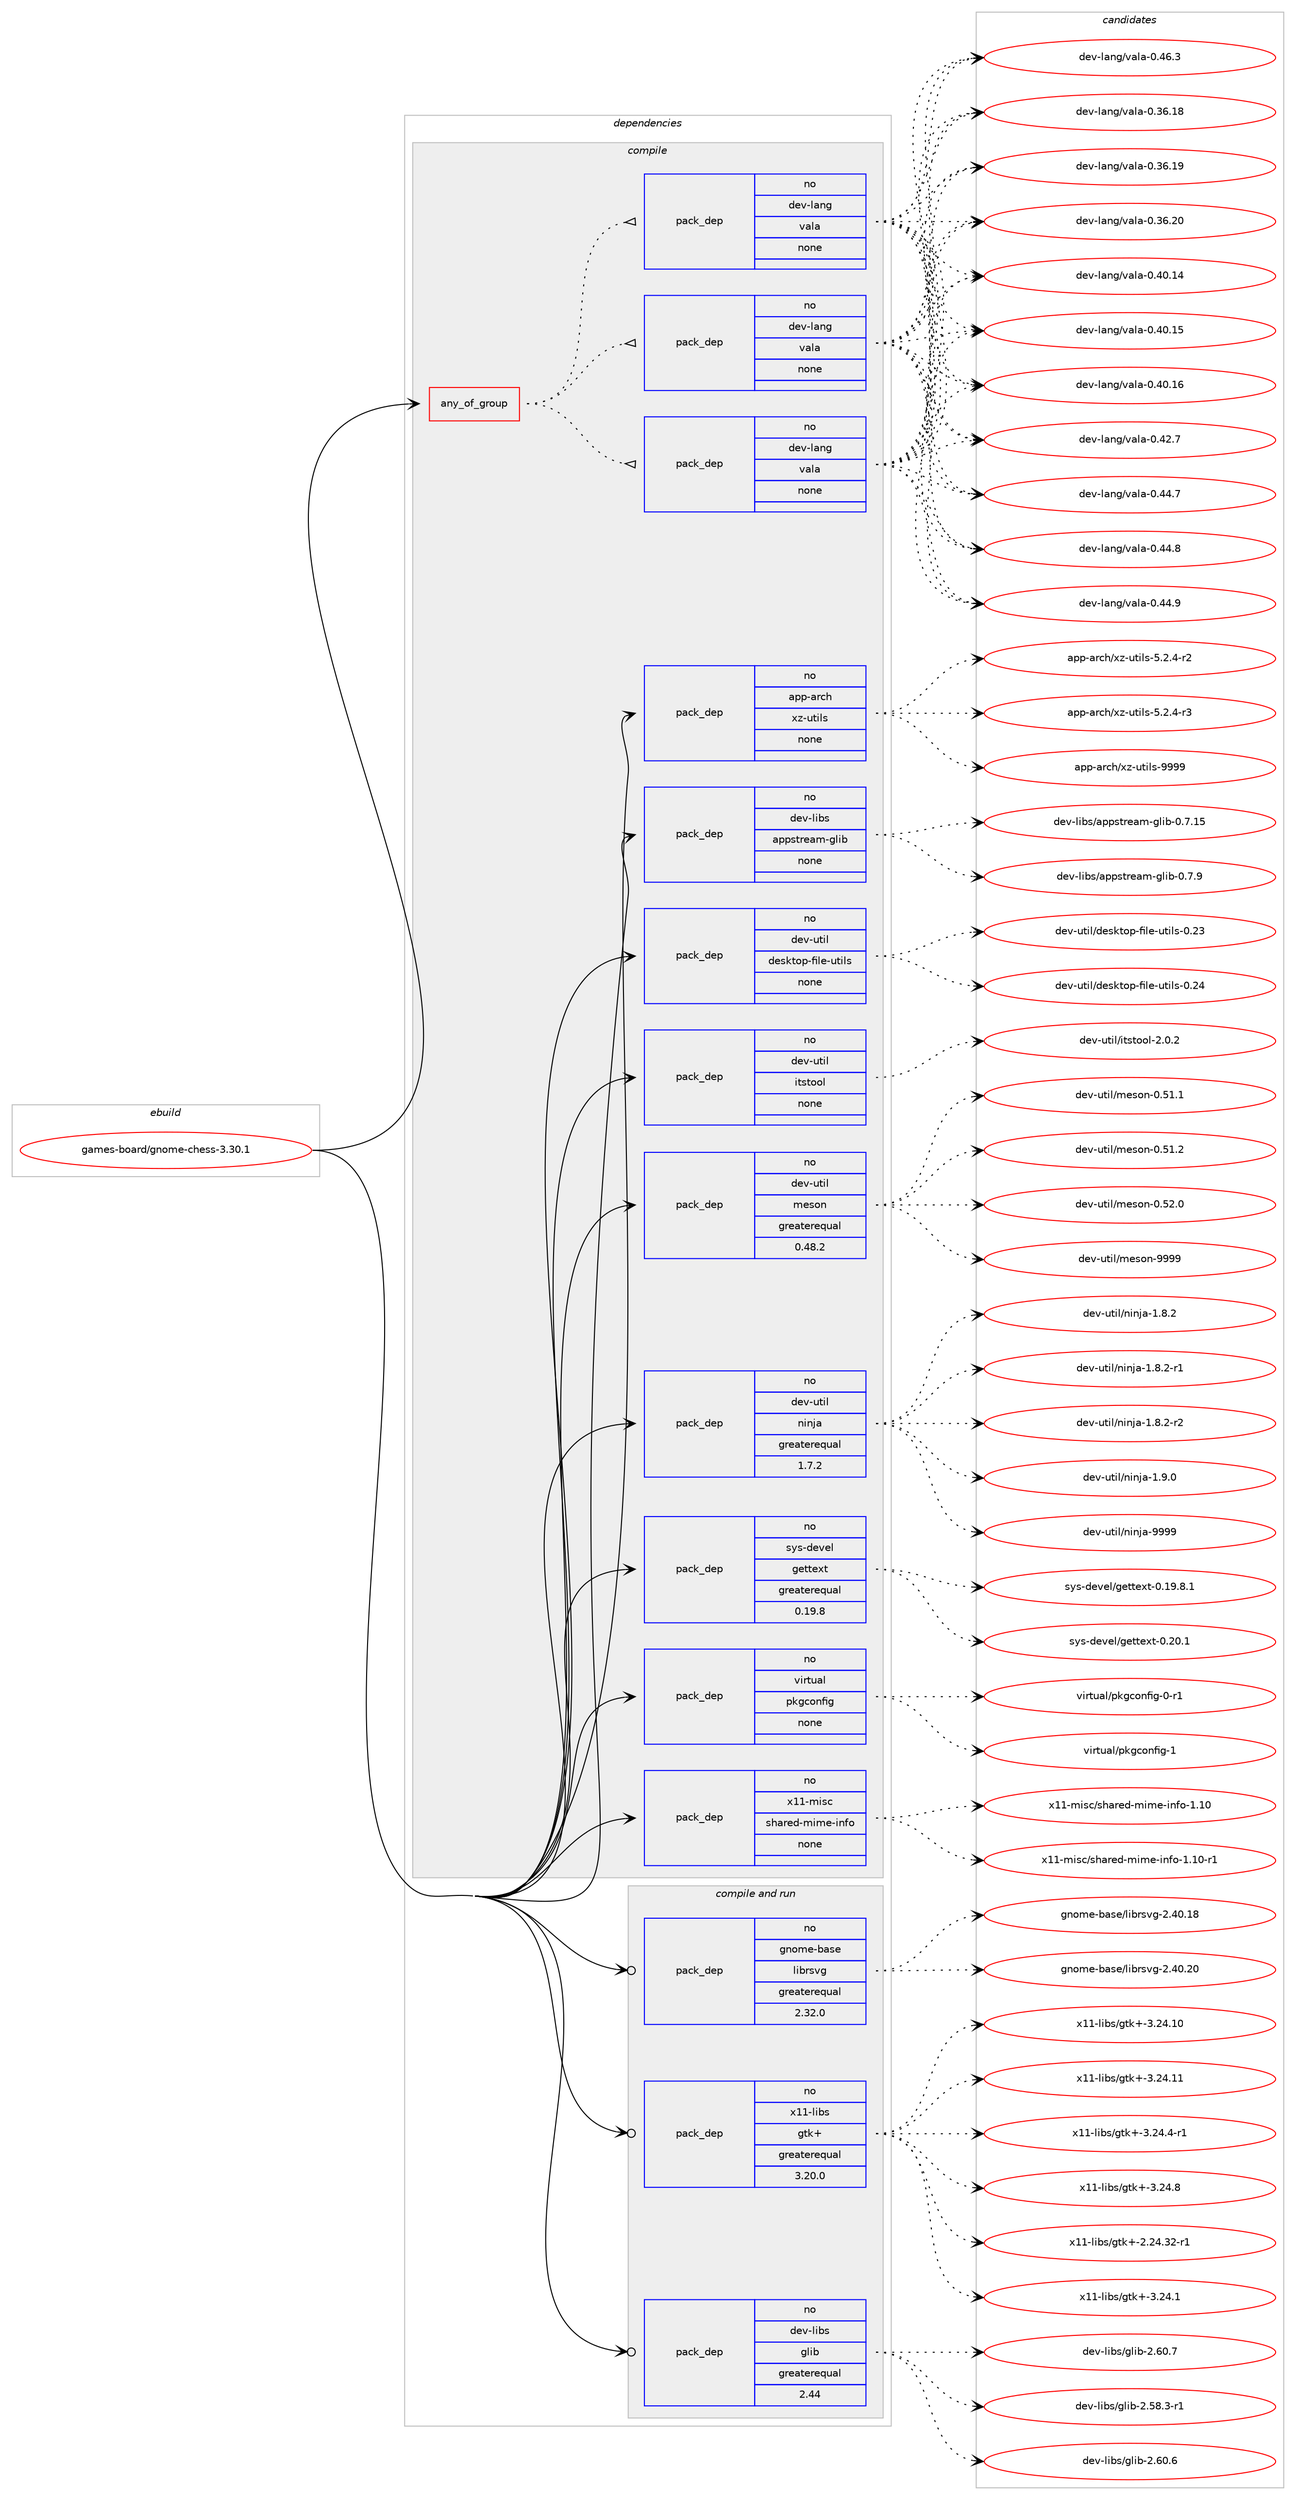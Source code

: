 digraph prolog {

# *************
# Graph options
# *************

newrank=true;
concentrate=true;
compound=true;
graph [rankdir=LR,fontname=Helvetica,fontsize=10,ranksep=1.5];#, ranksep=2.5, nodesep=0.2];
edge  [arrowhead=vee];
node  [fontname=Helvetica,fontsize=10];

# **********
# The ebuild
# **********

subgraph cluster_leftcol {
color=gray;
rank=same;
label=<<i>ebuild</i>>;
id [label="games-board/gnome-chess-3.30.1", color=red, width=4, href="../games-board/gnome-chess-3.30.1.svg"];
}

# ****************
# The dependencies
# ****************

subgraph cluster_midcol {
color=gray;
label=<<i>dependencies</i>>;
subgraph cluster_compile {
fillcolor="#eeeeee";
style=filled;
label=<<i>compile</i>>;
subgraph any11912 {
dependency737385 [label=<<TABLE BORDER="0" CELLBORDER="1" CELLSPACING="0" CELLPADDING="4"><TR><TD CELLPADDING="10">any_of_group</TD></TR></TABLE>>, shape=none, color=red];subgraph pack540866 {
dependency737386 [label=<<TABLE BORDER="0" CELLBORDER="1" CELLSPACING="0" CELLPADDING="4" WIDTH="220"><TR><TD ROWSPAN="6" CELLPADDING="30">pack_dep</TD></TR><TR><TD WIDTH="110">no</TD></TR><TR><TD>dev-lang</TD></TR><TR><TD>vala</TD></TR><TR><TD>none</TD></TR><TR><TD></TD></TR></TABLE>>, shape=none, color=blue];
}
dependency737385:e -> dependency737386:w [weight=20,style="dotted",arrowhead="oinv"];
subgraph pack540867 {
dependency737387 [label=<<TABLE BORDER="0" CELLBORDER="1" CELLSPACING="0" CELLPADDING="4" WIDTH="220"><TR><TD ROWSPAN="6" CELLPADDING="30">pack_dep</TD></TR><TR><TD WIDTH="110">no</TD></TR><TR><TD>dev-lang</TD></TR><TR><TD>vala</TD></TR><TR><TD>none</TD></TR><TR><TD></TD></TR></TABLE>>, shape=none, color=blue];
}
dependency737385:e -> dependency737387:w [weight=20,style="dotted",arrowhead="oinv"];
subgraph pack540868 {
dependency737388 [label=<<TABLE BORDER="0" CELLBORDER="1" CELLSPACING="0" CELLPADDING="4" WIDTH="220"><TR><TD ROWSPAN="6" CELLPADDING="30">pack_dep</TD></TR><TR><TD WIDTH="110">no</TD></TR><TR><TD>dev-lang</TD></TR><TR><TD>vala</TD></TR><TR><TD>none</TD></TR><TR><TD></TD></TR></TABLE>>, shape=none, color=blue];
}
dependency737385:e -> dependency737388:w [weight=20,style="dotted",arrowhead="oinv"];
}
id:e -> dependency737385:w [weight=20,style="solid",arrowhead="vee"];
subgraph pack540869 {
dependency737389 [label=<<TABLE BORDER="0" CELLBORDER="1" CELLSPACING="0" CELLPADDING="4" WIDTH="220"><TR><TD ROWSPAN="6" CELLPADDING="30">pack_dep</TD></TR><TR><TD WIDTH="110">no</TD></TR><TR><TD>app-arch</TD></TR><TR><TD>xz-utils</TD></TR><TR><TD>none</TD></TR><TR><TD></TD></TR></TABLE>>, shape=none, color=blue];
}
id:e -> dependency737389:w [weight=20,style="solid",arrowhead="vee"];
subgraph pack540870 {
dependency737390 [label=<<TABLE BORDER="0" CELLBORDER="1" CELLSPACING="0" CELLPADDING="4" WIDTH="220"><TR><TD ROWSPAN="6" CELLPADDING="30">pack_dep</TD></TR><TR><TD WIDTH="110">no</TD></TR><TR><TD>dev-libs</TD></TR><TR><TD>appstream-glib</TD></TR><TR><TD>none</TD></TR><TR><TD></TD></TR></TABLE>>, shape=none, color=blue];
}
id:e -> dependency737390:w [weight=20,style="solid",arrowhead="vee"];
subgraph pack540871 {
dependency737391 [label=<<TABLE BORDER="0" CELLBORDER="1" CELLSPACING="0" CELLPADDING="4" WIDTH="220"><TR><TD ROWSPAN="6" CELLPADDING="30">pack_dep</TD></TR><TR><TD WIDTH="110">no</TD></TR><TR><TD>dev-util</TD></TR><TR><TD>desktop-file-utils</TD></TR><TR><TD>none</TD></TR><TR><TD></TD></TR></TABLE>>, shape=none, color=blue];
}
id:e -> dependency737391:w [weight=20,style="solid",arrowhead="vee"];
subgraph pack540872 {
dependency737392 [label=<<TABLE BORDER="0" CELLBORDER="1" CELLSPACING="0" CELLPADDING="4" WIDTH="220"><TR><TD ROWSPAN="6" CELLPADDING="30">pack_dep</TD></TR><TR><TD WIDTH="110">no</TD></TR><TR><TD>dev-util</TD></TR><TR><TD>itstool</TD></TR><TR><TD>none</TD></TR><TR><TD></TD></TR></TABLE>>, shape=none, color=blue];
}
id:e -> dependency737392:w [weight=20,style="solid",arrowhead="vee"];
subgraph pack540873 {
dependency737393 [label=<<TABLE BORDER="0" CELLBORDER="1" CELLSPACING="0" CELLPADDING="4" WIDTH="220"><TR><TD ROWSPAN="6" CELLPADDING="30">pack_dep</TD></TR><TR><TD WIDTH="110">no</TD></TR><TR><TD>dev-util</TD></TR><TR><TD>meson</TD></TR><TR><TD>greaterequal</TD></TR><TR><TD>0.48.2</TD></TR></TABLE>>, shape=none, color=blue];
}
id:e -> dependency737393:w [weight=20,style="solid",arrowhead="vee"];
subgraph pack540874 {
dependency737394 [label=<<TABLE BORDER="0" CELLBORDER="1" CELLSPACING="0" CELLPADDING="4" WIDTH="220"><TR><TD ROWSPAN="6" CELLPADDING="30">pack_dep</TD></TR><TR><TD WIDTH="110">no</TD></TR><TR><TD>dev-util</TD></TR><TR><TD>ninja</TD></TR><TR><TD>greaterequal</TD></TR><TR><TD>1.7.2</TD></TR></TABLE>>, shape=none, color=blue];
}
id:e -> dependency737394:w [weight=20,style="solid",arrowhead="vee"];
subgraph pack540875 {
dependency737395 [label=<<TABLE BORDER="0" CELLBORDER="1" CELLSPACING="0" CELLPADDING="4" WIDTH="220"><TR><TD ROWSPAN="6" CELLPADDING="30">pack_dep</TD></TR><TR><TD WIDTH="110">no</TD></TR><TR><TD>sys-devel</TD></TR><TR><TD>gettext</TD></TR><TR><TD>greaterequal</TD></TR><TR><TD>0.19.8</TD></TR></TABLE>>, shape=none, color=blue];
}
id:e -> dependency737395:w [weight=20,style="solid",arrowhead="vee"];
subgraph pack540876 {
dependency737396 [label=<<TABLE BORDER="0" CELLBORDER="1" CELLSPACING="0" CELLPADDING="4" WIDTH="220"><TR><TD ROWSPAN="6" CELLPADDING="30">pack_dep</TD></TR><TR><TD WIDTH="110">no</TD></TR><TR><TD>virtual</TD></TR><TR><TD>pkgconfig</TD></TR><TR><TD>none</TD></TR><TR><TD></TD></TR></TABLE>>, shape=none, color=blue];
}
id:e -> dependency737396:w [weight=20,style="solid",arrowhead="vee"];
subgraph pack540877 {
dependency737397 [label=<<TABLE BORDER="0" CELLBORDER="1" CELLSPACING="0" CELLPADDING="4" WIDTH="220"><TR><TD ROWSPAN="6" CELLPADDING="30">pack_dep</TD></TR><TR><TD WIDTH="110">no</TD></TR><TR><TD>x11-misc</TD></TR><TR><TD>shared-mime-info</TD></TR><TR><TD>none</TD></TR><TR><TD></TD></TR></TABLE>>, shape=none, color=blue];
}
id:e -> dependency737397:w [weight=20,style="solid",arrowhead="vee"];
}
subgraph cluster_compileandrun {
fillcolor="#eeeeee";
style=filled;
label=<<i>compile and run</i>>;
subgraph pack540878 {
dependency737398 [label=<<TABLE BORDER="0" CELLBORDER="1" CELLSPACING="0" CELLPADDING="4" WIDTH="220"><TR><TD ROWSPAN="6" CELLPADDING="30">pack_dep</TD></TR><TR><TD WIDTH="110">no</TD></TR><TR><TD>dev-libs</TD></TR><TR><TD>glib</TD></TR><TR><TD>greaterequal</TD></TR><TR><TD>2.44</TD></TR></TABLE>>, shape=none, color=blue];
}
id:e -> dependency737398:w [weight=20,style="solid",arrowhead="odotvee"];
subgraph pack540879 {
dependency737399 [label=<<TABLE BORDER="0" CELLBORDER="1" CELLSPACING="0" CELLPADDING="4" WIDTH="220"><TR><TD ROWSPAN="6" CELLPADDING="30">pack_dep</TD></TR><TR><TD WIDTH="110">no</TD></TR><TR><TD>gnome-base</TD></TR><TR><TD>librsvg</TD></TR><TR><TD>greaterequal</TD></TR><TR><TD>2.32.0</TD></TR></TABLE>>, shape=none, color=blue];
}
id:e -> dependency737399:w [weight=20,style="solid",arrowhead="odotvee"];
subgraph pack540880 {
dependency737400 [label=<<TABLE BORDER="0" CELLBORDER="1" CELLSPACING="0" CELLPADDING="4" WIDTH="220"><TR><TD ROWSPAN="6" CELLPADDING="30">pack_dep</TD></TR><TR><TD WIDTH="110">no</TD></TR><TR><TD>x11-libs</TD></TR><TR><TD>gtk+</TD></TR><TR><TD>greaterequal</TD></TR><TR><TD>3.20.0</TD></TR></TABLE>>, shape=none, color=blue];
}
id:e -> dependency737400:w [weight=20,style="solid",arrowhead="odotvee"];
}
subgraph cluster_run {
fillcolor="#eeeeee";
style=filled;
label=<<i>run</i>>;
}
}

# **************
# The candidates
# **************

subgraph cluster_choices {
rank=same;
color=gray;
label=<<i>candidates</i>>;

subgraph choice540866 {
color=black;
nodesep=1;
choice10010111845108971101034711897108974548465154464956 [label="dev-lang/vala-0.36.18", color=red, width=4,href="../dev-lang/vala-0.36.18.svg"];
choice10010111845108971101034711897108974548465154464957 [label="dev-lang/vala-0.36.19", color=red, width=4,href="../dev-lang/vala-0.36.19.svg"];
choice10010111845108971101034711897108974548465154465048 [label="dev-lang/vala-0.36.20", color=red, width=4,href="../dev-lang/vala-0.36.20.svg"];
choice10010111845108971101034711897108974548465248464952 [label="dev-lang/vala-0.40.14", color=red, width=4,href="../dev-lang/vala-0.40.14.svg"];
choice10010111845108971101034711897108974548465248464953 [label="dev-lang/vala-0.40.15", color=red, width=4,href="../dev-lang/vala-0.40.15.svg"];
choice10010111845108971101034711897108974548465248464954 [label="dev-lang/vala-0.40.16", color=red, width=4,href="../dev-lang/vala-0.40.16.svg"];
choice100101118451089711010347118971089745484652504655 [label="dev-lang/vala-0.42.7", color=red, width=4,href="../dev-lang/vala-0.42.7.svg"];
choice100101118451089711010347118971089745484652524655 [label="dev-lang/vala-0.44.7", color=red, width=4,href="../dev-lang/vala-0.44.7.svg"];
choice100101118451089711010347118971089745484652524656 [label="dev-lang/vala-0.44.8", color=red, width=4,href="../dev-lang/vala-0.44.8.svg"];
choice100101118451089711010347118971089745484652524657 [label="dev-lang/vala-0.44.9", color=red, width=4,href="../dev-lang/vala-0.44.9.svg"];
choice100101118451089711010347118971089745484652544651 [label="dev-lang/vala-0.46.3", color=red, width=4,href="../dev-lang/vala-0.46.3.svg"];
dependency737386:e -> choice10010111845108971101034711897108974548465154464956:w [style=dotted,weight="100"];
dependency737386:e -> choice10010111845108971101034711897108974548465154464957:w [style=dotted,weight="100"];
dependency737386:e -> choice10010111845108971101034711897108974548465154465048:w [style=dotted,weight="100"];
dependency737386:e -> choice10010111845108971101034711897108974548465248464952:w [style=dotted,weight="100"];
dependency737386:e -> choice10010111845108971101034711897108974548465248464953:w [style=dotted,weight="100"];
dependency737386:e -> choice10010111845108971101034711897108974548465248464954:w [style=dotted,weight="100"];
dependency737386:e -> choice100101118451089711010347118971089745484652504655:w [style=dotted,weight="100"];
dependency737386:e -> choice100101118451089711010347118971089745484652524655:w [style=dotted,weight="100"];
dependency737386:e -> choice100101118451089711010347118971089745484652524656:w [style=dotted,weight="100"];
dependency737386:e -> choice100101118451089711010347118971089745484652524657:w [style=dotted,weight="100"];
dependency737386:e -> choice100101118451089711010347118971089745484652544651:w [style=dotted,weight="100"];
}
subgraph choice540867 {
color=black;
nodesep=1;
choice10010111845108971101034711897108974548465154464956 [label="dev-lang/vala-0.36.18", color=red, width=4,href="../dev-lang/vala-0.36.18.svg"];
choice10010111845108971101034711897108974548465154464957 [label="dev-lang/vala-0.36.19", color=red, width=4,href="../dev-lang/vala-0.36.19.svg"];
choice10010111845108971101034711897108974548465154465048 [label="dev-lang/vala-0.36.20", color=red, width=4,href="../dev-lang/vala-0.36.20.svg"];
choice10010111845108971101034711897108974548465248464952 [label="dev-lang/vala-0.40.14", color=red, width=4,href="../dev-lang/vala-0.40.14.svg"];
choice10010111845108971101034711897108974548465248464953 [label="dev-lang/vala-0.40.15", color=red, width=4,href="../dev-lang/vala-0.40.15.svg"];
choice10010111845108971101034711897108974548465248464954 [label="dev-lang/vala-0.40.16", color=red, width=4,href="../dev-lang/vala-0.40.16.svg"];
choice100101118451089711010347118971089745484652504655 [label="dev-lang/vala-0.42.7", color=red, width=4,href="../dev-lang/vala-0.42.7.svg"];
choice100101118451089711010347118971089745484652524655 [label="dev-lang/vala-0.44.7", color=red, width=4,href="../dev-lang/vala-0.44.7.svg"];
choice100101118451089711010347118971089745484652524656 [label="dev-lang/vala-0.44.8", color=red, width=4,href="../dev-lang/vala-0.44.8.svg"];
choice100101118451089711010347118971089745484652524657 [label="dev-lang/vala-0.44.9", color=red, width=4,href="../dev-lang/vala-0.44.9.svg"];
choice100101118451089711010347118971089745484652544651 [label="dev-lang/vala-0.46.3", color=red, width=4,href="../dev-lang/vala-0.46.3.svg"];
dependency737387:e -> choice10010111845108971101034711897108974548465154464956:w [style=dotted,weight="100"];
dependency737387:e -> choice10010111845108971101034711897108974548465154464957:w [style=dotted,weight="100"];
dependency737387:e -> choice10010111845108971101034711897108974548465154465048:w [style=dotted,weight="100"];
dependency737387:e -> choice10010111845108971101034711897108974548465248464952:w [style=dotted,weight="100"];
dependency737387:e -> choice10010111845108971101034711897108974548465248464953:w [style=dotted,weight="100"];
dependency737387:e -> choice10010111845108971101034711897108974548465248464954:w [style=dotted,weight="100"];
dependency737387:e -> choice100101118451089711010347118971089745484652504655:w [style=dotted,weight="100"];
dependency737387:e -> choice100101118451089711010347118971089745484652524655:w [style=dotted,weight="100"];
dependency737387:e -> choice100101118451089711010347118971089745484652524656:w [style=dotted,weight="100"];
dependency737387:e -> choice100101118451089711010347118971089745484652524657:w [style=dotted,weight="100"];
dependency737387:e -> choice100101118451089711010347118971089745484652544651:w [style=dotted,weight="100"];
}
subgraph choice540868 {
color=black;
nodesep=1;
choice10010111845108971101034711897108974548465154464956 [label="dev-lang/vala-0.36.18", color=red, width=4,href="../dev-lang/vala-0.36.18.svg"];
choice10010111845108971101034711897108974548465154464957 [label="dev-lang/vala-0.36.19", color=red, width=4,href="../dev-lang/vala-0.36.19.svg"];
choice10010111845108971101034711897108974548465154465048 [label="dev-lang/vala-0.36.20", color=red, width=4,href="../dev-lang/vala-0.36.20.svg"];
choice10010111845108971101034711897108974548465248464952 [label="dev-lang/vala-0.40.14", color=red, width=4,href="../dev-lang/vala-0.40.14.svg"];
choice10010111845108971101034711897108974548465248464953 [label="dev-lang/vala-0.40.15", color=red, width=4,href="../dev-lang/vala-0.40.15.svg"];
choice10010111845108971101034711897108974548465248464954 [label="dev-lang/vala-0.40.16", color=red, width=4,href="../dev-lang/vala-0.40.16.svg"];
choice100101118451089711010347118971089745484652504655 [label="dev-lang/vala-0.42.7", color=red, width=4,href="../dev-lang/vala-0.42.7.svg"];
choice100101118451089711010347118971089745484652524655 [label="dev-lang/vala-0.44.7", color=red, width=4,href="../dev-lang/vala-0.44.7.svg"];
choice100101118451089711010347118971089745484652524656 [label="dev-lang/vala-0.44.8", color=red, width=4,href="../dev-lang/vala-0.44.8.svg"];
choice100101118451089711010347118971089745484652524657 [label="dev-lang/vala-0.44.9", color=red, width=4,href="../dev-lang/vala-0.44.9.svg"];
choice100101118451089711010347118971089745484652544651 [label="dev-lang/vala-0.46.3", color=red, width=4,href="../dev-lang/vala-0.46.3.svg"];
dependency737388:e -> choice10010111845108971101034711897108974548465154464956:w [style=dotted,weight="100"];
dependency737388:e -> choice10010111845108971101034711897108974548465154464957:w [style=dotted,weight="100"];
dependency737388:e -> choice10010111845108971101034711897108974548465154465048:w [style=dotted,weight="100"];
dependency737388:e -> choice10010111845108971101034711897108974548465248464952:w [style=dotted,weight="100"];
dependency737388:e -> choice10010111845108971101034711897108974548465248464953:w [style=dotted,weight="100"];
dependency737388:e -> choice10010111845108971101034711897108974548465248464954:w [style=dotted,weight="100"];
dependency737388:e -> choice100101118451089711010347118971089745484652504655:w [style=dotted,weight="100"];
dependency737388:e -> choice100101118451089711010347118971089745484652524655:w [style=dotted,weight="100"];
dependency737388:e -> choice100101118451089711010347118971089745484652524656:w [style=dotted,weight="100"];
dependency737388:e -> choice100101118451089711010347118971089745484652524657:w [style=dotted,weight="100"];
dependency737388:e -> choice100101118451089711010347118971089745484652544651:w [style=dotted,weight="100"];
}
subgraph choice540869 {
color=black;
nodesep=1;
choice9711211245971149910447120122451171161051081154553465046524511450 [label="app-arch/xz-utils-5.2.4-r2", color=red, width=4,href="../app-arch/xz-utils-5.2.4-r2.svg"];
choice9711211245971149910447120122451171161051081154553465046524511451 [label="app-arch/xz-utils-5.2.4-r3", color=red, width=4,href="../app-arch/xz-utils-5.2.4-r3.svg"];
choice9711211245971149910447120122451171161051081154557575757 [label="app-arch/xz-utils-9999", color=red, width=4,href="../app-arch/xz-utils-9999.svg"];
dependency737389:e -> choice9711211245971149910447120122451171161051081154553465046524511450:w [style=dotted,weight="100"];
dependency737389:e -> choice9711211245971149910447120122451171161051081154553465046524511451:w [style=dotted,weight="100"];
dependency737389:e -> choice9711211245971149910447120122451171161051081154557575757:w [style=dotted,weight="100"];
}
subgraph choice540870 {
color=black;
nodesep=1;
choice1001011184510810598115479711211211511611410197109451031081059845484655464953 [label="dev-libs/appstream-glib-0.7.15", color=red, width=4,href="../dev-libs/appstream-glib-0.7.15.svg"];
choice10010111845108105981154797112112115116114101971094510310810598454846554657 [label="dev-libs/appstream-glib-0.7.9", color=red, width=4,href="../dev-libs/appstream-glib-0.7.9.svg"];
dependency737390:e -> choice1001011184510810598115479711211211511611410197109451031081059845484655464953:w [style=dotted,weight="100"];
dependency737390:e -> choice10010111845108105981154797112112115116114101971094510310810598454846554657:w [style=dotted,weight="100"];
}
subgraph choice540871 {
color=black;
nodesep=1;
choice100101118451171161051084710010111510711611111245102105108101451171161051081154548465051 [label="dev-util/desktop-file-utils-0.23", color=red, width=4,href="../dev-util/desktop-file-utils-0.23.svg"];
choice100101118451171161051084710010111510711611111245102105108101451171161051081154548465052 [label="dev-util/desktop-file-utils-0.24", color=red, width=4,href="../dev-util/desktop-file-utils-0.24.svg"];
dependency737391:e -> choice100101118451171161051084710010111510711611111245102105108101451171161051081154548465051:w [style=dotted,weight="100"];
dependency737391:e -> choice100101118451171161051084710010111510711611111245102105108101451171161051081154548465052:w [style=dotted,weight="100"];
}
subgraph choice540872 {
color=black;
nodesep=1;
choice1001011184511711610510847105116115116111111108455046484650 [label="dev-util/itstool-2.0.2", color=red, width=4,href="../dev-util/itstool-2.0.2.svg"];
dependency737392:e -> choice1001011184511711610510847105116115116111111108455046484650:w [style=dotted,weight="100"];
}
subgraph choice540873 {
color=black;
nodesep=1;
choice100101118451171161051084710910111511111045484653494649 [label="dev-util/meson-0.51.1", color=red, width=4,href="../dev-util/meson-0.51.1.svg"];
choice100101118451171161051084710910111511111045484653494650 [label="dev-util/meson-0.51.2", color=red, width=4,href="../dev-util/meson-0.51.2.svg"];
choice100101118451171161051084710910111511111045484653504648 [label="dev-util/meson-0.52.0", color=red, width=4,href="../dev-util/meson-0.52.0.svg"];
choice10010111845117116105108471091011151111104557575757 [label="dev-util/meson-9999", color=red, width=4,href="../dev-util/meson-9999.svg"];
dependency737393:e -> choice100101118451171161051084710910111511111045484653494649:w [style=dotted,weight="100"];
dependency737393:e -> choice100101118451171161051084710910111511111045484653494650:w [style=dotted,weight="100"];
dependency737393:e -> choice100101118451171161051084710910111511111045484653504648:w [style=dotted,weight="100"];
dependency737393:e -> choice10010111845117116105108471091011151111104557575757:w [style=dotted,weight="100"];
}
subgraph choice540874 {
color=black;
nodesep=1;
choice100101118451171161051084711010511010697454946564650 [label="dev-util/ninja-1.8.2", color=red, width=4,href="../dev-util/ninja-1.8.2.svg"];
choice1001011184511711610510847110105110106974549465646504511449 [label="dev-util/ninja-1.8.2-r1", color=red, width=4,href="../dev-util/ninja-1.8.2-r1.svg"];
choice1001011184511711610510847110105110106974549465646504511450 [label="dev-util/ninja-1.8.2-r2", color=red, width=4,href="../dev-util/ninja-1.8.2-r2.svg"];
choice100101118451171161051084711010511010697454946574648 [label="dev-util/ninja-1.9.0", color=red, width=4,href="../dev-util/ninja-1.9.0.svg"];
choice1001011184511711610510847110105110106974557575757 [label="dev-util/ninja-9999", color=red, width=4,href="../dev-util/ninja-9999.svg"];
dependency737394:e -> choice100101118451171161051084711010511010697454946564650:w [style=dotted,weight="100"];
dependency737394:e -> choice1001011184511711610510847110105110106974549465646504511449:w [style=dotted,weight="100"];
dependency737394:e -> choice1001011184511711610510847110105110106974549465646504511450:w [style=dotted,weight="100"];
dependency737394:e -> choice100101118451171161051084711010511010697454946574648:w [style=dotted,weight="100"];
dependency737394:e -> choice1001011184511711610510847110105110106974557575757:w [style=dotted,weight="100"];
}
subgraph choice540875 {
color=black;
nodesep=1;
choice1151211154510010111810110847103101116116101120116454846495746564649 [label="sys-devel/gettext-0.19.8.1", color=red, width=4,href="../sys-devel/gettext-0.19.8.1.svg"];
choice115121115451001011181011084710310111611610112011645484650484649 [label="sys-devel/gettext-0.20.1", color=red, width=4,href="../sys-devel/gettext-0.20.1.svg"];
dependency737395:e -> choice1151211154510010111810110847103101116116101120116454846495746564649:w [style=dotted,weight="100"];
dependency737395:e -> choice115121115451001011181011084710310111611610112011645484650484649:w [style=dotted,weight="100"];
}
subgraph choice540876 {
color=black;
nodesep=1;
choice11810511411611797108471121071039911111010210510345484511449 [label="virtual/pkgconfig-0-r1", color=red, width=4,href="../virtual/pkgconfig-0-r1.svg"];
choice1181051141161179710847112107103991111101021051034549 [label="virtual/pkgconfig-1", color=red, width=4,href="../virtual/pkgconfig-1.svg"];
dependency737396:e -> choice11810511411611797108471121071039911111010210510345484511449:w [style=dotted,weight="100"];
dependency737396:e -> choice1181051141161179710847112107103991111101021051034549:w [style=dotted,weight="100"];
}
subgraph choice540877 {
color=black;
nodesep=1;
choice12049494510910511599471151049711410110045109105109101451051101021114549464948 [label="x11-misc/shared-mime-info-1.10", color=red, width=4,href="../x11-misc/shared-mime-info-1.10.svg"];
choice120494945109105115994711510497114101100451091051091014510511010211145494649484511449 [label="x11-misc/shared-mime-info-1.10-r1", color=red, width=4,href="../x11-misc/shared-mime-info-1.10-r1.svg"];
dependency737397:e -> choice12049494510910511599471151049711410110045109105109101451051101021114549464948:w [style=dotted,weight="100"];
dependency737397:e -> choice120494945109105115994711510497114101100451091051091014510511010211145494649484511449:w [style=dotted,weight="100"];
}
subgraph choice540878 {
color=black;
nodesep=1;
choice10010111845108105981154710310810598455046535646514511449 [label="dev-libs/glib-2.58.3-r1", color=red, width=4,href="../dev-libs/glib-2.58.3-r1.svg"];
choice1001011184510810598115471031081059845504654484654 [label="dev-libs/glib-2.60.6", color=red, width=4,href="../dev-libs/glib-2.60.6.svg"];
choice1001011184510810598115471031081059845504654484655 [label="dev-libs/glib-2.60.7", color=red, width=4,href="../dev-libs/glib-2.60.7.svg"];
dependency737398:e -> choice10010111845108105981154710310810598455046535646514511449:w [style=dotted,weight="100"];
dependency737398:e -> choice1001011184510810598115471031081059845504654484654:w [style=dotted,weight="100"];
dependency737398:e -> choice1001011184510810598115471031081059845504654484655:w [style=dotted,weight="100"];
}
subgraph choice540879 {
color=black;
nodesep=1;
choice10311011110910145989711510147108105981141151181034550465248464956 [label="gnome-base/librsvg-2.40.18", color=red, width=4,href="../gnome-base/librsvg-2.40.18.svg"];
choice10311011110910145989711510147108105981141151181034550465248465048 [label="gnome-base/librsvg-2.40.20", color=red, width=4,href="../gnome-base/librsvg-2.40.20.svg"];
dependency737399:e -> choice10311011110910145989711510147108105981141151181034550465248464956:w [style=dotted,weight="100"];
dependency737399:e -> choice10311011110910145989711510147108105981141151181034550465248465048:w [style=dotted,weight="100"];
}
subgraph choice540880 {
color=black;
nodesep=1;
choice12049494510810598115471031161074345504650524651504511449 [label="x11-libs/gtk+-2.24.32-r1", color=red, width=4,href="../x11-libs/gtk+-2.24.32-r1.svg"];
choice12049494510810598115471031161074345514650524649 [label="x11-libs/gtk+-3.24.1", color=red, width=4,href="../x11-libs/gtk+-3.24.1.svg"];
choice1204949451081059811547103116107434551465052464948 [label="x11-libs/gtk+-3.24.10", color=red, width=4,href="../x11-libs/gtk+-3.24.10.svg"];
choice1204949451081059811547103116107434551465052464949 [label="x11-libs/gtk+-3.24.11", color=red, width=4,href="../x11-libs/gtk+-3.24.11.svg"];
choice120494945108105981154710311610743455146505246524511449 [label="x11-libs/gtk+-3.24.4-r1", color=red, width=4,href="../x11-libs/gtk+-3.24.4-r1.svg"];
choice12049494510810598115471031161074345514650524656 [label="x11-libs/gtk+-3.24.8", color=red, width=4,href="../x11-libs/gtk+-3.24.8.svg"];
dependency737400:e -> choice12049494510810598115471031161074345504650524651504511449:w [style=dotted,weight="100"];
dependency737400:e -> choice12049494510810598115471031161074345514650524649:w [style=dotted,weight="100"];
dependency737400:e -> choice1204949451081059811547103116107434551465052464948:w [style=dotted,weight="100"];
dependency737400:e -> choice1204949451081059811547103116107434551465052464949:w [style=dotted,weight="100"];
dependency737400:e -> choice120494945108105981154710311610743455146505246524511449:w [style=dotted,weight="100"];
dependency737400:e -> choice12049494510810598115471031161074345514650524656:w [style=dotted,weight="100"];
}
}

}
